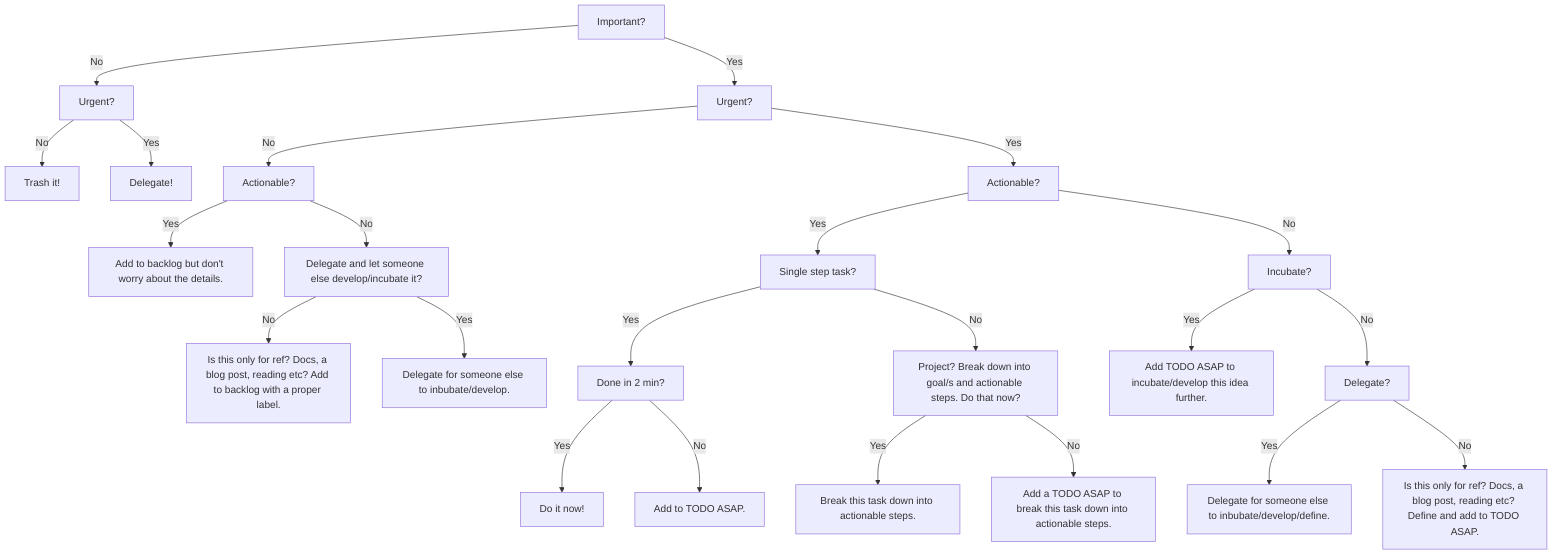 graph TD
    Important[Important?]

    Important -->|No| ImportantNoUrgent[Urgent?]
    Important -->|Yes| ImportantYesUrgent[Urgent?]

    ImportantNoUrgent -->|No| ImportantNoUrgentNo[Trash it!]
    ImportantNoUrgent -->|Yes| ImportantNoUrgentYesActionable[Delegate!]

    ImportantYesUrgent -->|No| ImportantYesUrgentNoActionable[Actionable?]
    ImportantYesUrgent -->|Yes| ImportantYesUrgentYesActionable[Actionable?]

    ImportantYesUrgentNoActionable -->|Yes| ImportantYesUrgentNoActionableYes[Add to backlog but don't worry about the details.]
    ImportantYesUrgentNoActionable -->|No| ImportantYesUrgentNoActionableNoDelegate[Delegate and let someone else develop/incubate it?]
    ImportantYesUrgentNoActionableNoDelegate -->|No| ImportantYesUrgentNoActionableNoDelegateNo[Is this only for ref? Docs, a blog post, reading etc? Add to backlog with a proper label.]
    ImportantYesUrgentNoActionableNoDelegate -->|Yes| ImportantYesUrgentNoActionableNoDelegateYes[Delegate for someone else to inbubate/develop.]

    ImportantYesUrgentYesActionable -->|Yes| ImportantYesUrgentYesActionableYesSingleStepTask[Single step task?]
    ImportantYesUrgentYesActionable -->|No| ImportantYesUrgentYesActionableNoIncubate[Incubate?]
    
    ImportantYesUrgentYesActionableYesSingleStepTask -->|Yes| ImportantYesUrgentYesActionableYesSingleStepTaskYesDoneIn2Mins[Done in 2 min?]
    ImportantYesUrgentYesActionableYesSingleStepTask -->|No| ImportantYesUrgentYesActionableYesSingleStepTaskNoIncubateNow[Project? Break down into goal/s and actionable steps. Do that now?]
    ImportantYesUrgentYesActionableYesSingleStepTaskNoIncubateNow -->|Yes| ImportantYesUrgentYesActionableYesSingleStepTaskNoIncubateNowYes[Break this task down into actionable steps.]
    ImportantYesUrgentYesActionableYesSingleStepTaskNoIncubateNow -->|No| ImportantYesUrgentYesActionableYesSingleStepTaskNoIncubateNowNo[Add a TODO ASAP to break this task down into actionable steps.]

    ImportantYesUrgentYesActionableYesSingleStepTaskYesDoneIn2Mins -->|Yes| ImportantYesUrgentYesActionableYesSingleStepTaskYesDoneIn2MinsYes[Do it now!]
    ImportantYesUrgentYesActionableYesSingleStepTaskYesDoneIn2Mins -->|No| ImportantYesUrgentYesActionableYesSingleStepTaskYesDoneIn2MinsNo[Add to TODO ASAP.]

    ImportantYesUrgentYesActionableNoIncubate -->|Yes| ImportantYesUrgentYesActionableNoIncubateYes[Add TODO ASAP to incubate/develop this idea further.]
    ImportantYesUrgentYesActionableNoIncubate -->|No| ImportantYesUrgentYesActionableNoIncubateNoDelegate[Delegate?]

    ImportantYesUrgentYesActionableNoIncubateNoDelegate -->|Yes| ImportantYesUrgentYesActionableNoIncubateNoDelegateYes[Delegate for someone else to inbubate/develop/define.] 
    ImportantYesUrgentYesActionableNoIncubateNoDelegate -->|No| ImportantYesUrgentYesActionableNoIncubateNoDelegateNo[Is this only for ref? Docs, a blog post, reading etc? Define and add to TODO ASAP.]